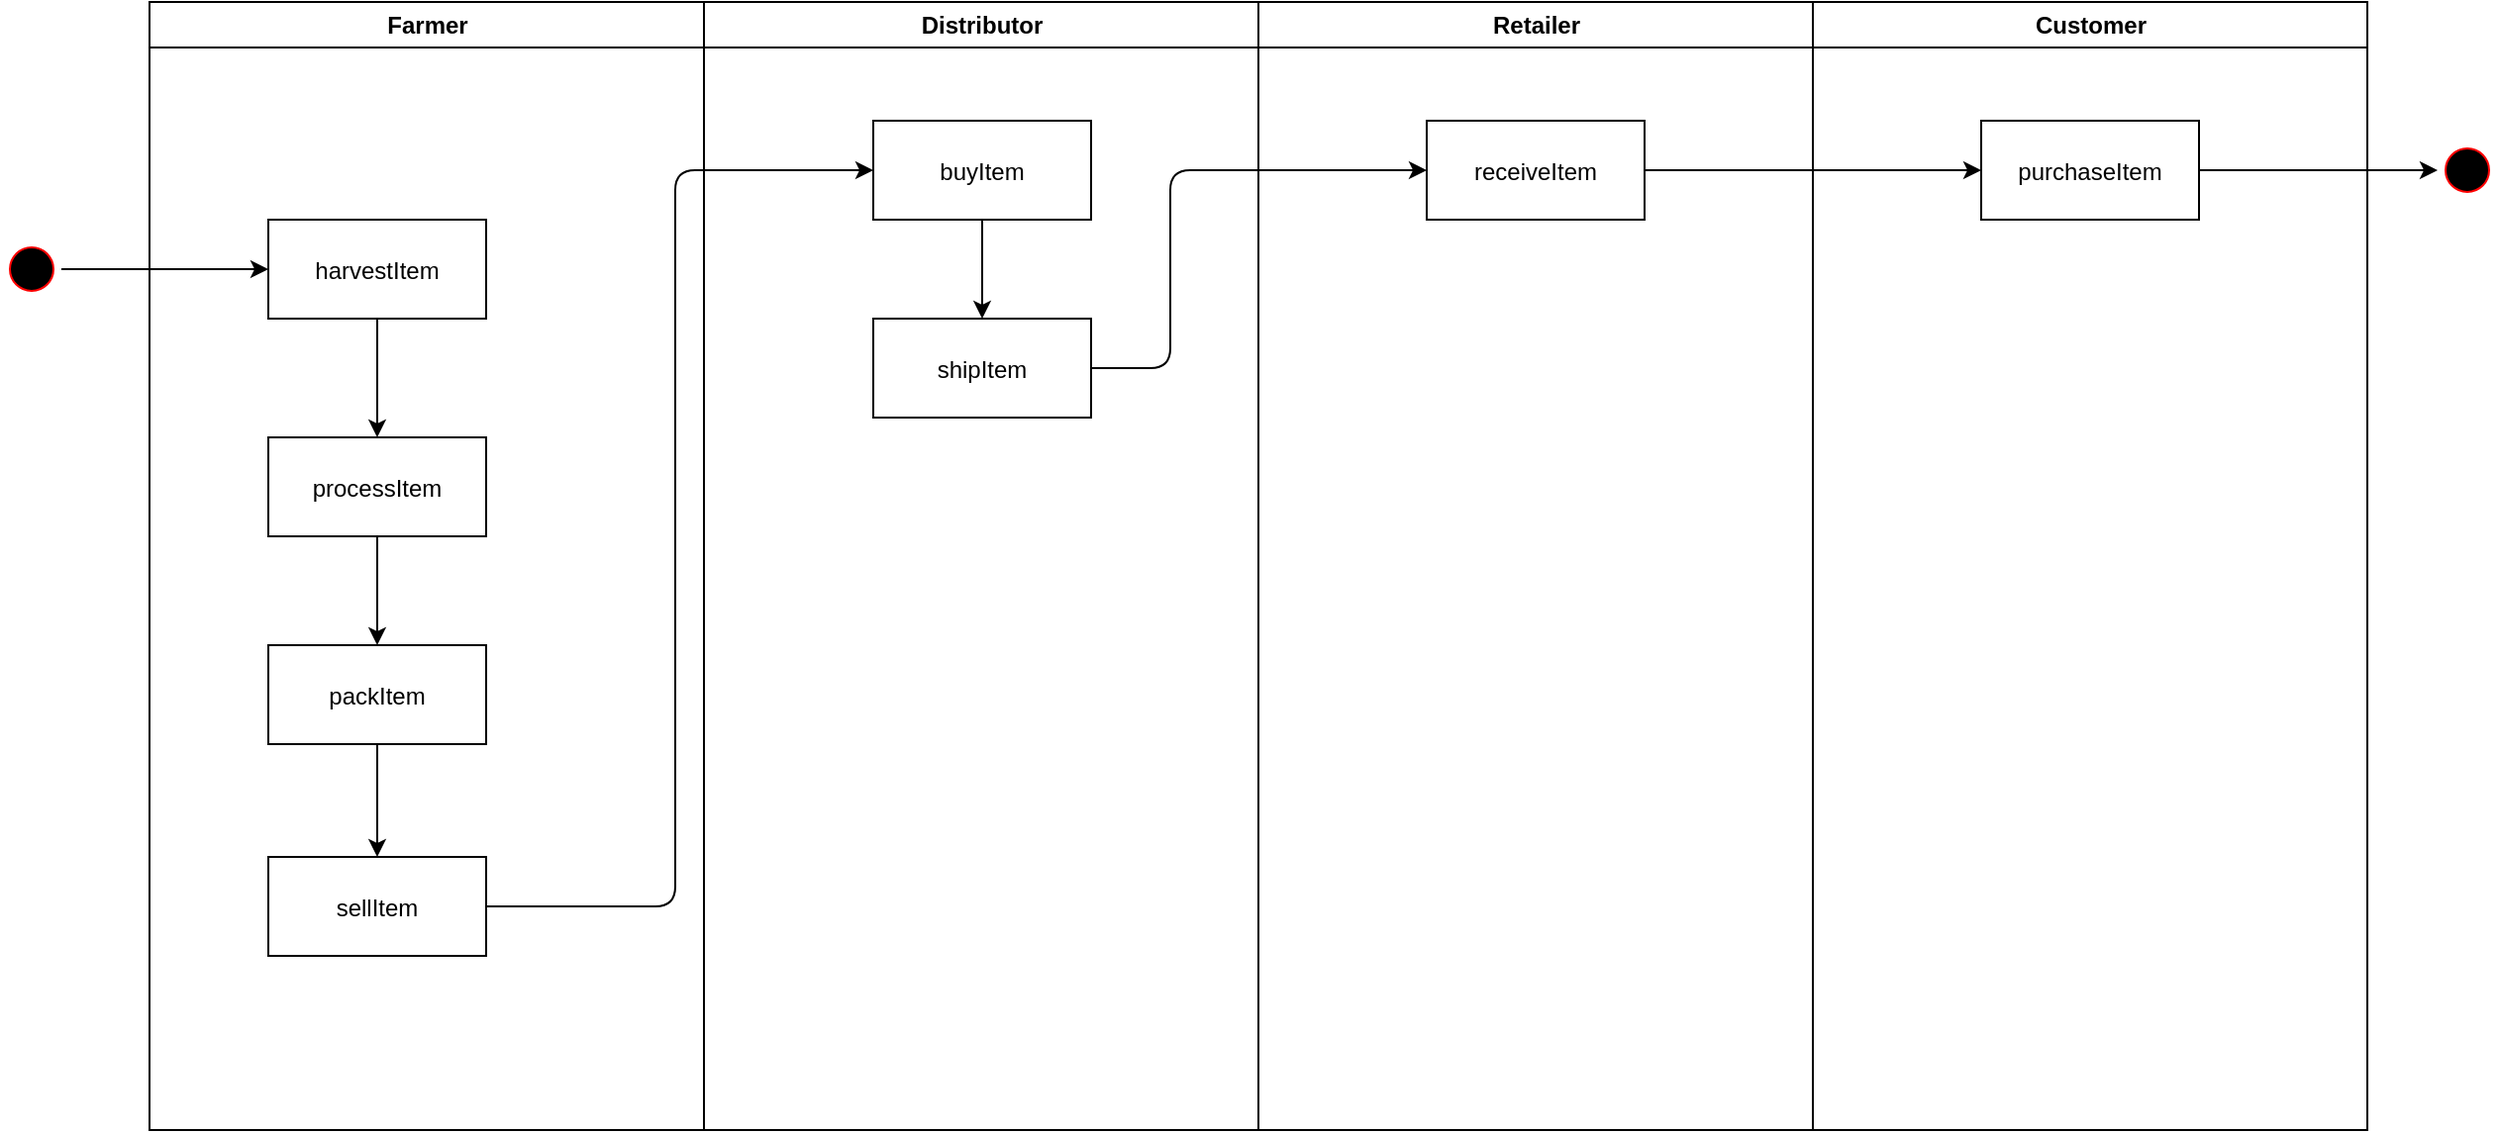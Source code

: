 <mxfile version="14.9.1" type="device"><diagram name="Page-1" id="e7e014a7-5840-1c2e-5031-d8a46d1fe8dd"><mxGraphModel dx="2946" dy="1127" grid="1" gridSize="10" guides="1" tooltips="1" connect="1" arrows="1" fold="1" page="1" pageScale="1" pageWidth="1169" pageHeight="826" background="none" math="0" shadow="0"><root><mxCell id="0"/><mxCell id="1" parent="0"/><mxCell id="2" value="Farmer" style="swimlane;whiteSpace=wrap" parent="1" vertex="1"><mxGeometry x="164.5" y="128" width="280" height="570" as="geometry"/></mxCell><mxCell id="CZH1Vofme-vFMQnL_gd_-57" value="" style="edgeStyle=orthogonalEdgeStyle;rounded=0;orthogonalLoop=1;jettySize=auto;html=1;" edge="1" parent="2" source="7" target="8"><mxGeometry relative="1" as="geometry"/></mxCell><mxCell id="7" value="harvestItem" style="" parent="2" vertex="1"><mxGeometry x="60" y="110" width="110" height="50" as="geometry"/></mxCell><mxCell id="CZH1Vofme-vFMQnL_gd_-58" value="" style="edgeStyle=orthogonalEdgeStyle;rounded=0;orthogonalLoop=1;jettySize=auto;html=1;" edge="1" parent="2" source="8" target="10"><mxGeometry relative="1" as="geometry"/></mxCell><mxCell id="8" value="processItem" style="" parent="2" vertex="1"><mxGeometry x="60" y="220" width="110" height="50" as="geometry"/></mxCell><mxCell id="CZH1Vofme-vFMQnL_gd_-59" value="" style="edgeStyle=orthogonalEdgeStyle;rounded=0;orthogonalLoop=1;jettySize=auto;html=1;" edge="1" parent="2" source="10" target="CZH1Vofme-vFMQnL_gd_-53"><mxGeometry relative="1" as="geometry"/></mxCell><mxCell id="10" value="packItem" style="" parent="2" vertex="1"><mxGeometry x="60" y="325" width="110" height="50" as="geometry"/></mxCell><mxCell id="CZH1Vofme-vFMQnL_gd_-53" value="sellItem" style="" vertex="1" parent="2"><mxGeometry x="60" y="432" width="110" height="50" as="geometry"/></mxCell><mxCell id="3" value="Distributor" style="swimlane;whiteSpace=wrap" parent="1" vertex="1"><mxGeometry x="444.5" y="128" width="280" height="570" as="geometry"/></mxCell><mxCell id="CZH1Vofme-vFMQnL_gd_-62" value="" style="edgeStyle=orthogonalEdgeStyle;rounded=0;orthogonalLoop=1;jettySize=auto;html=1;" edge="1" parent="3" source="CZH1Vofme-vFMQnL_gd_-60" target="CZH1Vofme-vFMQnL_gd_-61"><mxGeometry relative="1" as="geometry"/></mxCell><mxCell id="CZH1Vofme-vFMQnL_gd_-60" value="buyItem" style="" vertex="1" parent="3"><mxGeometry x="85.5" y="60" width="110" height="50" as="geometry"/></mxCell><mxCell id="CZH1Vofme-vFMQnL_gd_-61" value="shipItem" style="" vertex="1" parent="3"><mxGeometry x="85.5" y="160" width="110" height="50" as="geometry"/></mxCell><mxCell id="4" value="Retailer" style="swimlane;whiteSpace=wrap" parent="1" vertex="1"><mxGeometry x="724.5" y="128" width="280" height="570" as="geometry"/></mxCell><mxCell id="CZH1Vofme-vFMQnL_gd_-64" value="receiveItem" style="" vertex="1" parent="4"><mxGeometry x="85" y="60" width="110" height="50" as="geometry"/></mxCell><mxCell id="CZH1Vofme-vFMQnL_gd_-41" value="Customer" style="swimlane;whiteSpace=wrap" vertex="1" parent="1"><mxGeometry x="1004.5" y="128" width="280" height="570" as="geometry"/></mxCell><mxCell id="CZH1Vofme-vFMQnL_gd_-65" value="purchaseItem" style="" vertex="1" parent="CZH1Vofme-vFMQnL_gd_-41"><mxGeometry x="85" y="60" width="110" height="50" as="geometry"/></mxCell><mxCell id="CZH1Vofme-vFMQnL_gd_-63" value="" style="endArrow=classic;html=1;exitX=1;exitY=0.5;exitDx=0;exitDy=0;entryX=0;entryY=0.5;entryDx=0;entryDy=0;" edge="1" parent="1" source="CZH1Vofme-vFMQnL_gd_-53" target="CZH1Vofme-vFMQnL_gd_-60"><mxGeometry width="50" height="50" relative="1" as="geometry"><mxPoint x="560" y="580" as="sourcePoint"/><mxPoint x="610" y="530" as="targetPoint"/><Array as="points"><mxPoint x="430" y="585"/><mxPoint x="430" y="400"/><mxPoint x="430" y="213"/></Array></mxGeometry></mxCell><mxCell id="CZH1Vofme-vFMQnL_gd_-66" value="" style="endArrow=classic;html=1;exitX=1;exitY=0.5;exitDx=0;exitDy=0;entryX=0;entryY=0.5;entryDx=0;entryDy=0;" edge="1" parent="1" source="CZH1Vofme-vFMQnL_gd_-61" target="CZH1Vofme-vFMQnL_gd_-64"><mxGeometry width="50" height="50" relative="1" as="geometry"><mxPoint x="560" y="580" as="sourcePoint"/><mxPoint x="610" y="530" as="targetPoint"/><Array as="points"><mxPoint x="680" y="313"/><mxPoint x="680" y="213"/></Array></mxGeometry></mxCell><mxCell id="CZH1Vofme-vFMQnL_gd_-67" value="" style="endArrow=classic;html=1;exitX=1;exitY=0.5;exitDx=0;exitDy=0;entryX=0;entryY=0.5;entryDx=0;entryDy=0;" edge="1" parent="1" source="CZH1Vofme-vFMQnL_gd_-64" target="CZH1Vofme-vFMQnL_gd_-65"><mxGeometry width="50" height="50" relative="1" as="geometry"><mxPoint x="560" y="580" as="sourcePoint"/><mxPoint x="610" y="530" as="targetPoint"/></mxGeometry></mxCell><mxCell id="5" value="" style="ellipse;shape=startState;fillColor=#000000;strokeColor=#ff0000;" parent="1" vertex="1"><mxGeometry x="90" y="248" width="30" height="30" as="geometry"/></mxCell><mxCell id="CZH1Vofme-vFMQnL_gd_-56" value="" style="edgeStyle=orthogonalEdgeStyle;rounded=0;orthogonalLoop=1;jettySize=auto;html=1;" edge="1" parent="1" source="5" target="7"><mxGeometry relative="1" as="geometry"/></mxCell><mxCell id="CZH1Vofme-vFMQnL_gd_-68" value="" style="ellipse;shape=startState;fillColor=#000000;strokeColor=#ff0000;" vertex="1" parent="1"><mxGeometry x="1320" y="198" width="30" height="30" as="geometry"/></mxCell><mxCell id="CZH1Vofme-vFMQnL_gd_-69" value="" style="edgeStyle=orthogonalEdgeStyle;rounded=0;orthogonalLoop=1;jettySize=auto;html=1;" edge="1" parent="1" source="CZH1Vofme-vFMQnL_gd_-65" target="CZH1Vofme-vFMQnL_gd_-68"><mxGeometry relative="1" as="geometry"/></mxCell></root></mxGraphModel></diagram></mxfile>
